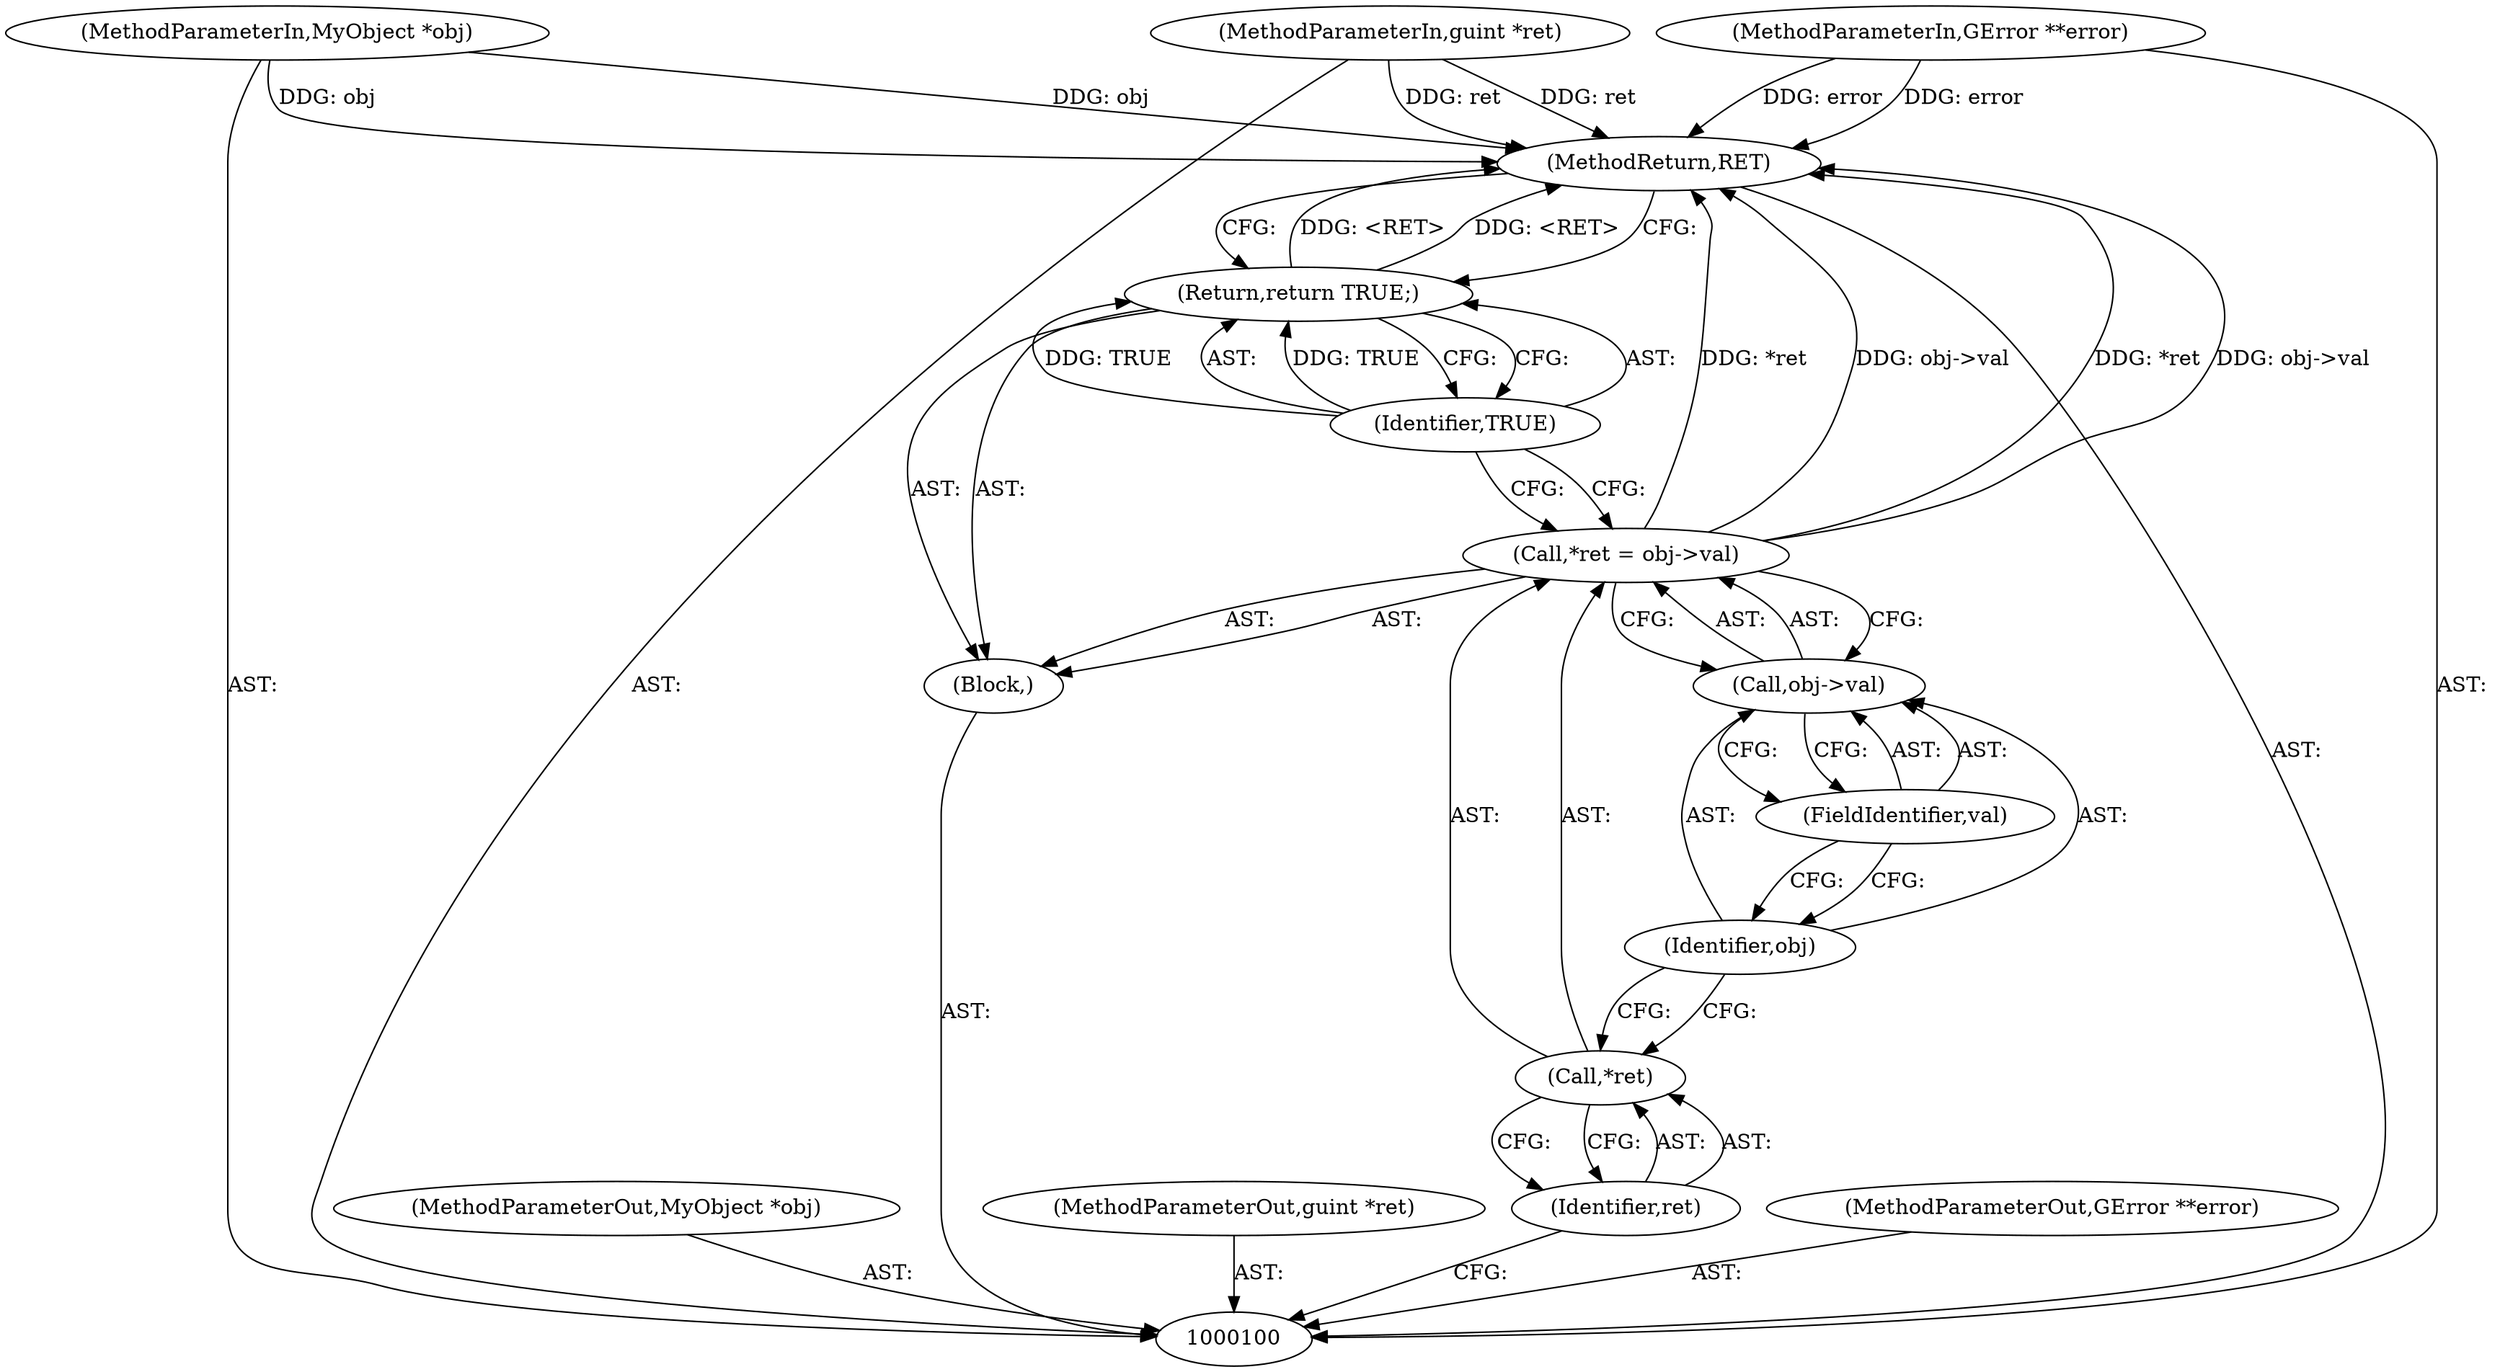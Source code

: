 digraph "1_dbus_9a6bce9b615abca6068348c1606ba8eaf13d9ae0_20" {
"1000113" [label="(MethodReturn,RET)"];
"1000101" [label="(MethodParameterIn,MyObject *obj)"];
"1000135" [label="(MethodParameterOut,MyObject *obj)"];
"1000102" [label="(MethodParameterIn,guint *ret)"];
"1000136" [label="(MethodParameterOut,guint *ret)"];
"1000103" [label="(MethodParameterIn,GError **error)"];
"1000137" [label="(MethodParameterOut,GError **error)"];
"1000104" [label="(Block,)"];
"1000110" [label="(FieldIdentifier,val)"];
"1000105" [label="(Call,*ret = obj->val)"];
"1000106" [label="(Call,*ret)"];
"1000107" [label="(Identifier,ret)"];
"1000108" [label="(Call,obj->val)"];
"1000109" [label="(Identifier,obj)"];
"1000111" [label="(Return,return TRUE;)"];
"1000112" [label="(Identifier,TRUE)"];
"1000113" -> "1000100"  [label="AST: "];
"1000113" -> "1000111"  [label="CFG: "];
"1000111" -> "1000113"  [label="DDG: <RET>"];
"1000105" -> "1000113"  [label="DDG: obj->val"];
"1000105" -> "1000113"  [label="DDG: *ret"];
"1000103" -> "1000113"  [label="DDG: error"];
"1000102" -> "1000113"  [label="DDG: ret"];
"1000101" -> "1000113"  [label="DDG: obj"];
"1000101" -> "1000100"  [label="AST: "];
"1000101" -> "1000113"  [label="DDG: obj"];
"1000135" -> "1000100"  [label="AST: "];
"1000102" -> "1000100"  [label="AST: "];
"1000102" -> "1000113"  [label="DDG: ret"];
"1000136" -> "1000100"  [label="AST: "];
"1000103" -> "1000100"  [label="AST: "];
"1000103" -> "1000113"  [label="DDG: error"];
"1000137" -> "1000100"  [label="AST: "];
"1000104" -> "1000100"  [label="AST: "];
"1000105" -> "1000104"  [label="AST: "];
"1000111" -> "1000104"  [label="AST: "];
"1000110" -> "1000108"  [label="AST: "];
"1000110" -> "1000109"  [label="CFG: "];
"1000108" -> "1000110"  [label="CFG: "];
"1000105" -> "1000104"  [label="AST: "];
"1000105" -> "1000108"  [label="CFG: "];
"1000106" -> "1000105"  [label="AST: "];
"1000108" -> "1000105"  [label="AST: "];
"1000112" -> "1000105"  [label="CFG: "];
"1000105" -> "1000113"  [label="DDG: obj->val"];
"1000105" -> "1000113"  [label="DDG: *ret"];
"1000106" -> "1000105"  [label="AST: "];
"1000106" -> "1000107"  [label="CFG: "];
"1000107" -> "1000106"  [label="AST: "];
"1000109" -> "1000106"  [label="CFG: "];
"1000107" -> "1000106"  [label="AST: "];
"1000107" -> "1000100"  [label="CFG: "];
"1000106" -> "1000107"  [label="CFG: "];
"1000108" -> "1000105"  [label="AST: "];
"1000108" -> "1000110"  [label="CFG: "];
"1000109" -> "1000108"  [label="AST: "];
"1000110" -> "1000108"  [label="AST: "];
"1000105" -> "1000108"  [label="CFG: "];
"1000109" -> "1000108"  [label="AST: "];
"1000109" -> "1000106"  [label="CFG: "];
"1000110" -> "1000109"  [label="CFG: "];
"1000111" -> "1000104"  [label="AST: "];
"1000111" -> "1000112"  [label="CFG: "];
"1000112" -> "1000111"  [label="AST: "];
"1000113" -> "1000111"  [label="CFG: "];
"1000111" -> "1000113"  [label="DDG: <RET>"];
"1000112" -> "1000111"  [label="DDG: TRUE"];
"1000112" -> "1000111"  [label="AST: "];
"1000112" -> "1000105"  [label="CFG: "];
"1000111" -> "1000112"  [label="CFG: "];
"1000112" -> "1000111"  [label="DDG: TRUE"];
}
